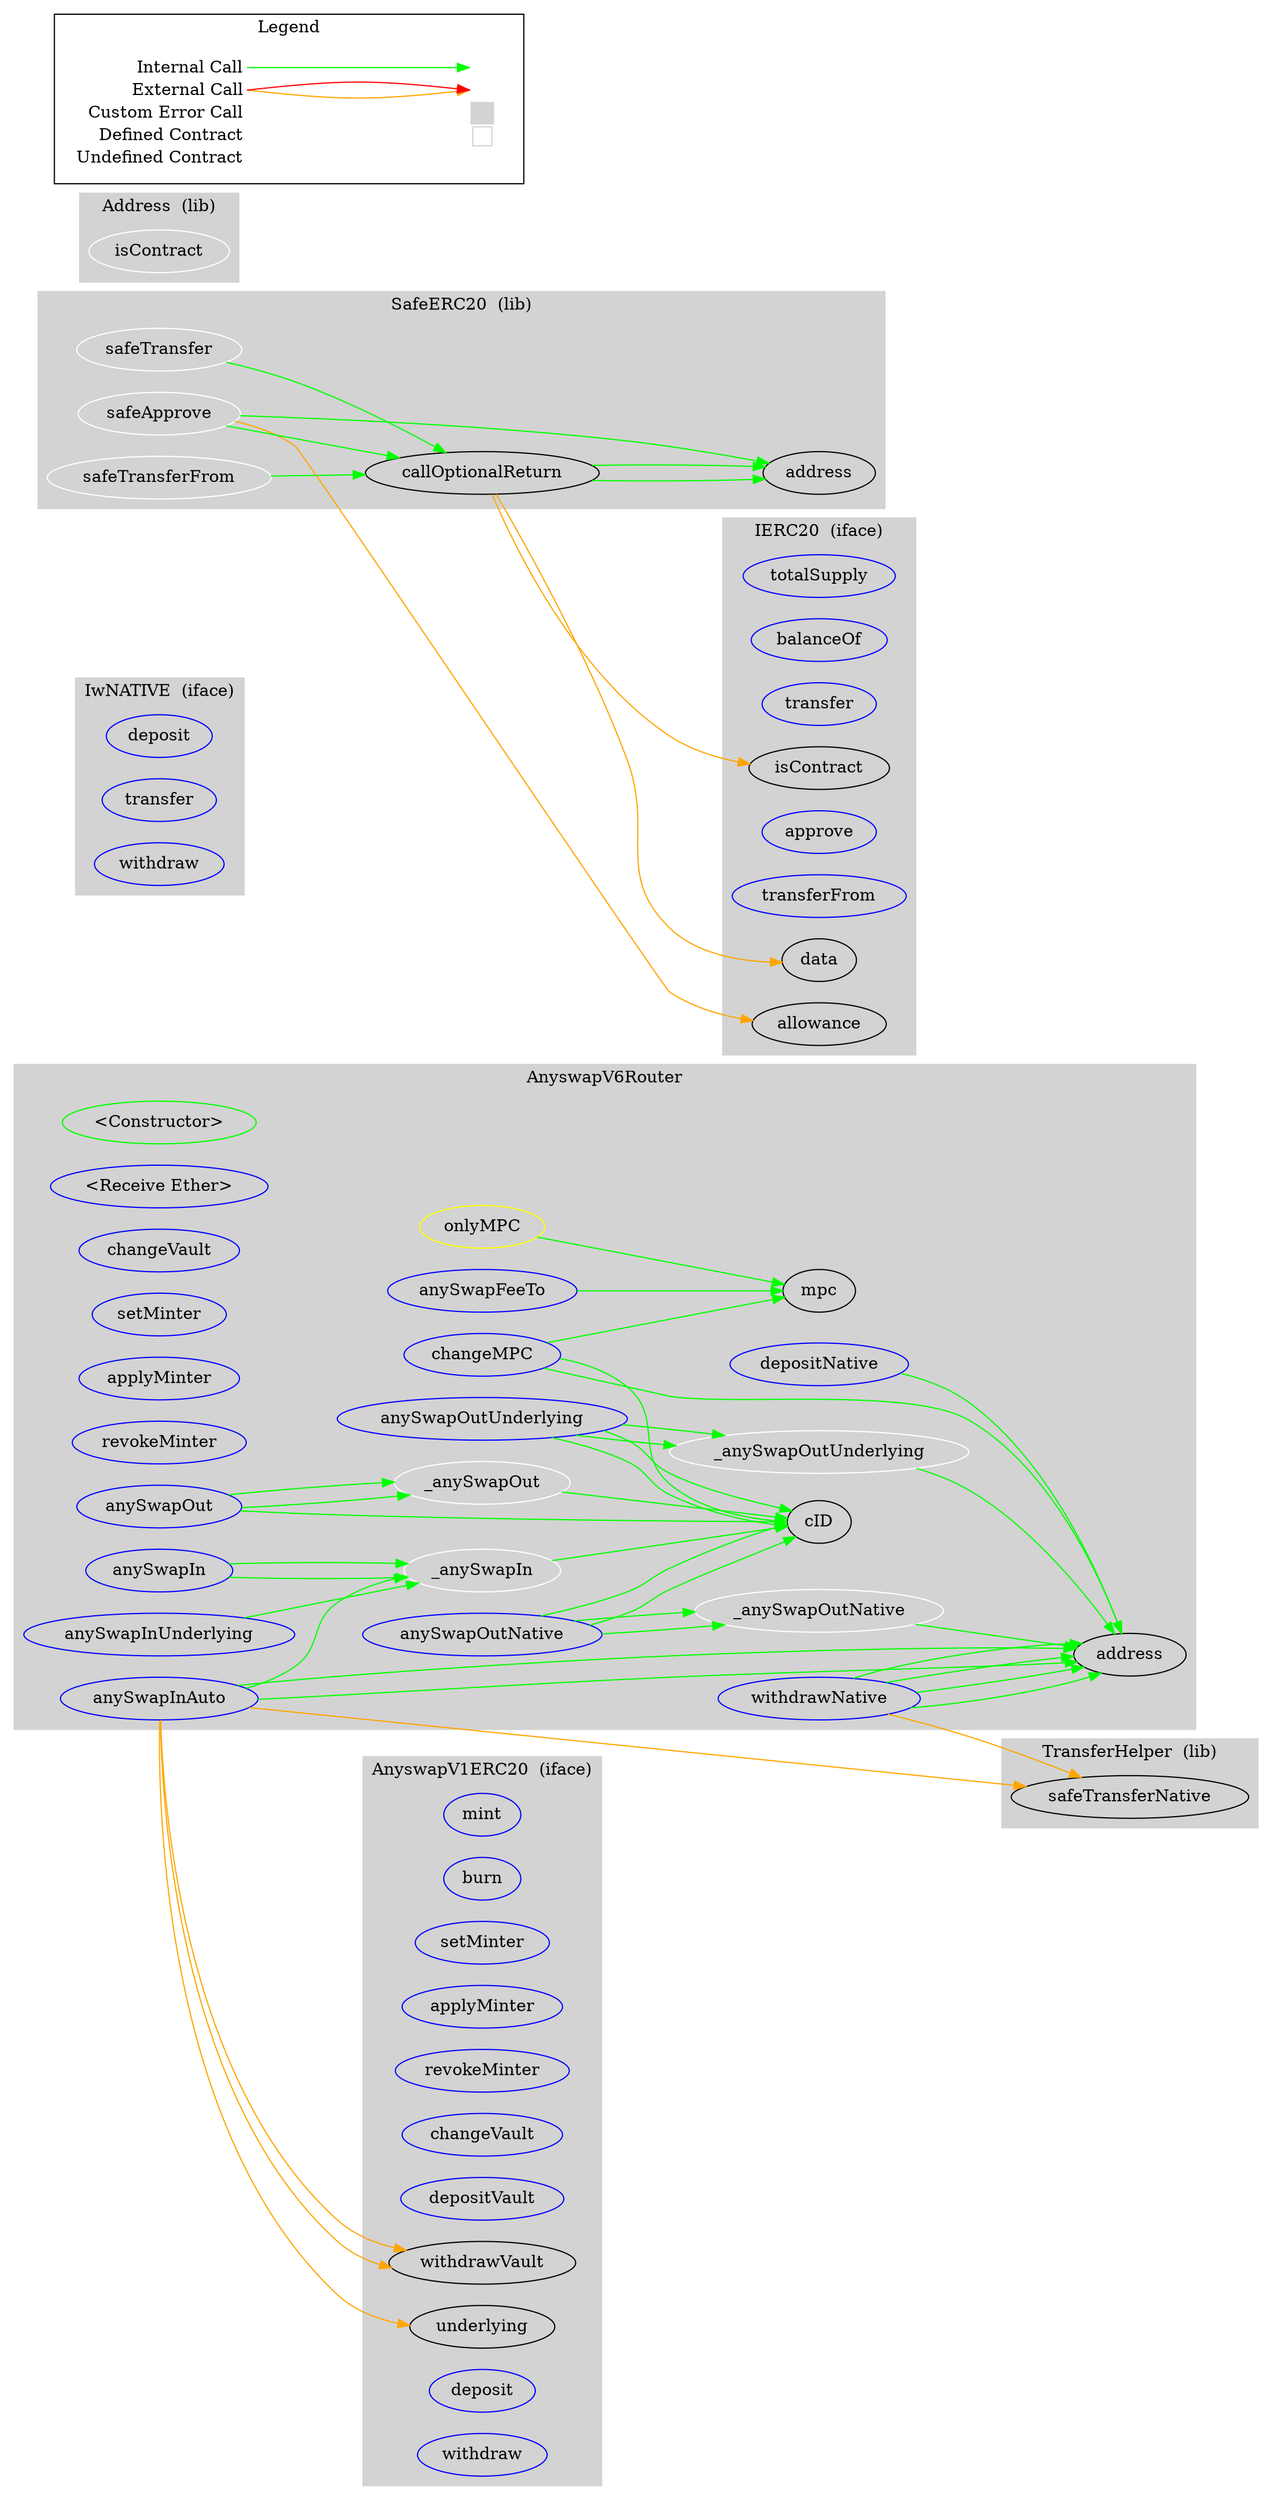 digraph G {
  graph [ ratio = "auto", page = "100", compound =true ];
subgraph "clusterTransferHelper" {
  graph [ label = "TransferHelper  (lib)", color = "lightgray", style = "filled", bgcolor = "lightgray" ];
  "TransferHelper.safeTransferNative" [ label = "safeTransferNative" ];
}

subgraph "clusterIwNATIVE" {
  graph [ label = "IwNATIVE  (iface)", color = "lightgray", style = "filled", bgcolor = "lightgray" ];
  "IwNATIVE.deposit" [ label = "deposit", color = "blue" ];
  "IwNATIVE.transfer" [ label = "transfer", color = "blue" ];
  "IwNATIVE.withdraw" [ label = "withdraw", color = "blue" ];
}

subgraph "clusterAnyswapV1ERC20" {
  graph [ label = "AnyswapV1ERC20  (iface)", color = "lightgray", style = "filled", bgcolor = "lightgray" ];
  "AnyswapV1ERC20.mint" [ label = "mint", color = "blue" ];
  "AnyswapV1ERC20.burn" [ label = "burn", color = "blue" ];
  "AnyswapV1ERC20.setMinter" [ label = "setMinter", color = "blue" ];
  "AnyswapV1ERC20.applyMinter" [ label = "applyMinter", color = "blue" ];
  "AnyswapV1ERC20.revokeMinter" [ label = "revokeMinter", color = "blue" ];
  "AnyswapV1ERC20.changeVault" [ label = "changeVault", color = "blue" ];
  "AnyswapV1ERC20.depositVault" [ label = "depositVault", color = "blue" ];
  "AnyswapV1ERC20.withdrawVault" [ label = "withdrawVault" ];
  "AnyswapV1ERC20.underlying" [ label = "underlying" ];
  "AnyswapV1ERC20.deposit" [ label = "deposit", color = "blue" ];
  "AnyswapV1ERC20.withdraw" [ label = "withdraw", color = "blue" ];
}

subgraph "clusterIERC20" {
  graph [ label = "IERC20  (iface)", color = "lightgray", style = "filled", bgcolor = "lightgray" ];
  "IERC20.totalSupply" [ label = "totalSupply", color = "blue" ];
  "IERC20.balanceOf" [ label = "balanceOf", color = "blue" ];
  "IERC20.transfer" [ label = "transfer", color = "blue" ];
  "IERC20.allowance" [ label = "allowance" ];
  "IERC20.approve" [ label = "approve", color = "blue" ];
  "IERC20.transferFrom" [ label = "transferFrom", color = "blue" ];
  "IERC20.isContract" [ label = "isContract" ];
  "IERC20.data" [ label = "data" ];
}

subgraph "clusterAddress" {
  graph [ label = "Address  (lib)", color = "lightgray", style = "filled", bgcolor = "lightgray" ];
  "Address.isContract" [ label = "isContract", color = "white" ];
}

subgraph "clusterSafeERC20" {
  graph [ label = "SafeERC20  (lib)", color = "lightgray", style = "filled", bgcolor = "lightgray" ];
  "SafeERC20.safeTransfer" [ label = "safeTransfer", color = "white" ];
  "SafeERC20.safeTransferFrom" [ label = "safeTransferFrom", color = "white" ];
  "SafeERC20.safeApprove" [ label = "safeApprove", color = "white" ];
  "SafeERC20.callOptionalReturn" [ label = "callOptionalReturn" ];
  "SafeERC20.address" [ label = "address" ];
}

subgraph "clusterAnyswapV6Router" {
  graph [ label = "AnyswapV6Router", color = "lightgray", style = "filled", bgcolor = "lightgray" ];
  "AnyswapV6Router.<Constructor>" [ label = "<Constructor>", color = "green" ];
  "AnyswapV6Router.<Receive Ether>" [ label = "<Receive Ether>", color = "blue" ];
  "AnyswapV6Router.onlyMPC" [ label = "onlyMPC", color = "yellow" ];
  "AnyswapV6Router.mpc" [ label = "mpc" ];
  "AnyswapV6Router.cID" [ label = "cID" ];
  "AnyswapV6Router.changeMPC" [ label = "changeMPC", color = "blue" ];
  "AnyswapV6Router.changeVault" [ label = "changeVault", color = "blue" ];
  "AnyswapV6Router.setMinter" [ label = "setMinter", color = "blue" ];
  "AnyswapV6Router.applyMinter" [ label = "applyMinter", color = "blue" ];
  "AnyswapV6Router.revokeMinter" [ label = "revokeMinter", color = "blue" ];
  "AnyswapV6Router._anySwapOut" [ label = "_anySwapOut", color = "white" ];
  "AnyswapV6Router.anySwapOut" [ label = "anySwapOut", color = "blue" ];
  "AnyswapV6Router._anySwapOutUnderlying" [ label = "_anySwapOutUnderlying", color = "white" ];
  "AnyswapV6Router.anySwapOutUnderlying" [ label = "anySwapOutUnderlying", color = "blue" ];
  "AnyswapV6Router._anySwapOutNative" [ label = "_anySwapOutNative", color = "white" ];
  "AnyswapV6Router.anySwapOutNative" [ label = "anySwapOutNative", color = "blue" ];
  "AnyswapV6Router._anySwapIn" [ label = "_anySwapIn", color = "white" ];
  "AnyswapV6Router.anySwapIn" [ label = "anySwapIn", color = "blue" ];
  "AnyswapV6Router.anySwapInUnderlying" [ label = "anySwapInUnderlying", color = "blue" ];
  "AnyswapV6Router.anySwapInAuto" [ label = "anySwapInAuto", color = "blue" ];
  "AnyswapV6Router.depositNative" [ label = "depositNative", color = "blue" ];
  "AnyswapV6Router.withdrawNative" [ label = "withdrawNative", color = "blue" ];
  "AnyswapV6Router.anySwapFeeTo" [ label = "anySwapFeeTo", color = "blue" ];
  "AnyswapV6Router.address" [ label = "address" ];
}

  "SafeERC20.safeTransfer";
  "SafeERC20.callOptionalReturn";
  "SafeERC20.safeTransferFrom";
  "SafeERC20.safeApprove";
  "IERC20.allowance";
  "SafeERC20.address";
  "IERC20.isContract";
  "IERC20.data";
  "AnyswapV6Router.onlyMPC";
  "AnyswapV6Router.mpc";
  "AnyswapV6Router.changeMPC";
  "AnyswapV6Router.address";
  "AnyswapV6Router.cID";
  "AnyswapV6Router._anySwapOut";
  "AnyswapV6Router.anySwapOut";
  "AnyswapV6Router._anySwapOutUnderlying";
  "AnyswapV6Router.anySwapOutUnderlying";
  "AnyswapV6Router._anySwapOutNative";
  "AnyswapV6Router.anySwapOutNative";
  "AnyswapV6Router._anySwapIn";
  "AnyswapV6Router.anySwapIn";
  "AnyswapV6Router.anySwapInUnderlying";
  "AnyswapV6Router.anySwapInAuto";
  "AnyswapV1ERC20.underlying";
  "AnyswapV1ERC20.withdrawVault";
  "TransferHelper.safeTransferNative";
  "AnyswapV6Router.depositNative";
  "AnyswapV6Router.withdrawNative";
  "AnyswapV6Router.anySwapFeeTo";
  "SafeERC20.safeTransfer" -> "SafeERC20.callOptionalReturn" [ color = "green" ];
  "SafeERC20.safeTransferFrom" -> "SafeERC20.callOptionalReturn" [ color = "green" ];
  "SafeERC20.safeApprove" -> "IERC20.allowance" [ color = "orange" ];
  "SafeERC20.safeApprove" -> "SafeERC20.address" [ color = "green" ];
  "SafeERC20.safeApprove" -> "SafeERC20.callOptionalReturn" [ color = "green" ];
  "SafeERC20.callOptionalReturn" -> "IERC20.isContract" [ color = "orange" ];
  "SafeERC20.callOptionalReturn" -> "SafeERC20.address" [ color = "green" ];
  "SafeERC20.callOptionalReturn" -> "IERC20.data" [ color = "orange" ];
  "SafeERC20.callOptionalReturn" -> "SafeERC20.address" [ color = "green" ];
  "AnyswapV6Router.onlyMPC" -> "AnyswapV6Router.mpc" [ color = "green" ];
  "AnyswapV6Router.changeMPC" -> "AnyswapV6Router.address" [ color = "green" ];
  "AnyswapV6Router.changeMPC" -> "AnyswapV6Router.mpc" [ color = "green" ];
  "AnyswapV6Router.changeMPC" -> "AnyswapV6Router.cID" [ color = "green" ];
  "AnyswapV6Router._anySwapOut" -> "AnyswapV6Router.cID" [ color = "green" ];
  "AnyswapV6Router.anySwapOut" -> "AnyswapV6Router._anySwapOut" [ color = "green" ];
  "AnyswapV6Router._anySwapOutUnderlying" -> "AnyswapV6Router.address" [ color = "green" ];
  "AnyswapV6Router.anySwapOutUnderlying" -> "AnyswapV6Router._anySwapOutUnderlying" [ color = "green" ];
  "AnyswapV6Router.anySwapOutUnderlying" -> "AnyswapV6Router.cID" [ color = "green" ];
  "AnyswapV6Router._anySwapOutNative" -> "AnyswapV6Router.address" [ color = "green" ];
  "AnyswapV6Router.anySwapOutNative" -> "AnyswapV6Router._anySwapOutNative" [ color = "green" ];
  "AnyswapV6Router.anySwapOutNative" -> "AnyswapV6Router.cID" [ color = "green" ];
  "AnyswapV6Router.anySwapOut" -> "AnyswapV6Router._anySwapOut" [ color = "green" ];
  "AnyswapV6Router.anySwapOut" -> "AnyswapV6Router.cID" [ color = "green" ];
  "AnyswapV6Router.anySwapOutUnderlying" -> "AnyswapV6Router._anySwapOutUnderlying" [ color = "green" ];
  "AnyswapV6Router.anySwapOutUnderlying" -> "AnyswapV6Router.cID" [ color = "green" ];
  "AnyswapV6Router.anySwapOutNative" -> "AnyswapV6Router._anySwapOutNative" [ color = "green" ];
  "AnyswapV6Router.anySwapOutNative" -> "AnyswapV6Router.cID" [ color = "green" ];
  "AnyswapV6Router._anySwapIn" -> "AnyswapV6Router.cID" [ color = "green" ];
  "AnyswapV6Router.anySwapIn" -> "AnyswapV6Router._anySwapIn" [ color = "green" ];
  "AnyswapV6Router.anySwapInUnderlying" -> "AnyswapV6Router._anySwapIn" [ color = "green" ];
  "AnyswapV6Router.anySwapInAuto" -> "AnyswapV6Router._anySwapIn" [ color = "green" ];
  "AnyswapV6Router.anySwapInAuto" -> "AnyswapV1ERC20.underlying" [ color = "orange" ];
  "AnyswapV6Router.anySwapInAuto" -> "AnyswapV6Router.address" [ color = "green" ];
  "AnyswapV6Router.anySwapInAuto" -> "AnyswapV1ERC20.withdrawVault" [ color = "orange" ];
  "AnyswapV6Router.anySwapInAuto" -> "AnyswapV6Router.address" [ color = "green" ];
  "AnyswapV6Router.anySwapInAuto" -> "TransferHelper.safeTransferNative" [ color = "orange" ];
  "AnyswapV6Router.anySwapInAuto" -> "AnyswapV1ERC20.withdrawVault" [ color = "orange" ];
  "AnyswapV6Router.depositNative" -> "AnyswapV6Router.address" [ color = "green" ];
  "AnyswapV6Router.withdrawNative" -> "AnyswapV6Router.address" [ color = "green" ];
  "AnyswapV6Router.withdrawNative" -> "AnyswapV6Router.address" [ color = "green" ];
  "AnyswapV6Router.withdrawNative" -> "AnyswapV6Router.address" [ color = "green" ];
  "AnyswapV6Router.withdrawNative" -> "AnyswapV6Router.address" [ color = "green" ];
  "AnyswapV6Router.withdrawNative" -> "TransferHelper.safeTransferNative" [ color = "orange" ];
  "AnyswapV6Router.anySwapFeeTo" -> "AnyswapV6Router.mpc" [ color = "green" ];
  "AnyswapV6Router.anySwapIn" -> "AnyswapV6Router._anySwapIn" [ color = "green" ];


rankdir=LR
node [shape=plaintext]
subgraph cluster_01 { 
label = "Legend";
key [label=<<table border="0" cellpadding="2" cellspacing="0" cellborder="0">
  <tr><td align="right" port="i1">Internal Call</td></tr>
  <tr><td align="right" port="i2">External Call</td></tr>
  <tr><td align="right" port="i2">Custom Error Call</td></tr>
  <tr><td align="right" port="i3">Defined Contract</td></tr>
  <tr><td align="right" port="i4">Undefined Contract</td></tr>
  </table>>]
key2 [label=<<table border="0" cellpadding="2" cellspacing="0" cellborder="0">
  <tr><td port="i1">&nbsp;&nbsp;&nbsp;</td></tr>
  <tr><td port="i2">&nbsp;&nbsp;&nbsp;</td></tr>
  <tr><td port="i3" bgcolor="lightgray">&nbsp;&nbsp;&nbsp;</td></tr>
  <tr><td port="i4">
    <table border="1" cellborder="0" cellspacing="0" cellpadding="7" color="lightgray">
      <tr>
       <td></td>
      </tr>
     </table>
  </td></tr>
  </table>>]
key:i1:e -> key2:i1:w [color="green"]
key:i2:e -> key2:i2:w [color="orange"]
key:i2:e -> key2:i2:w [color="red"]
}
}

